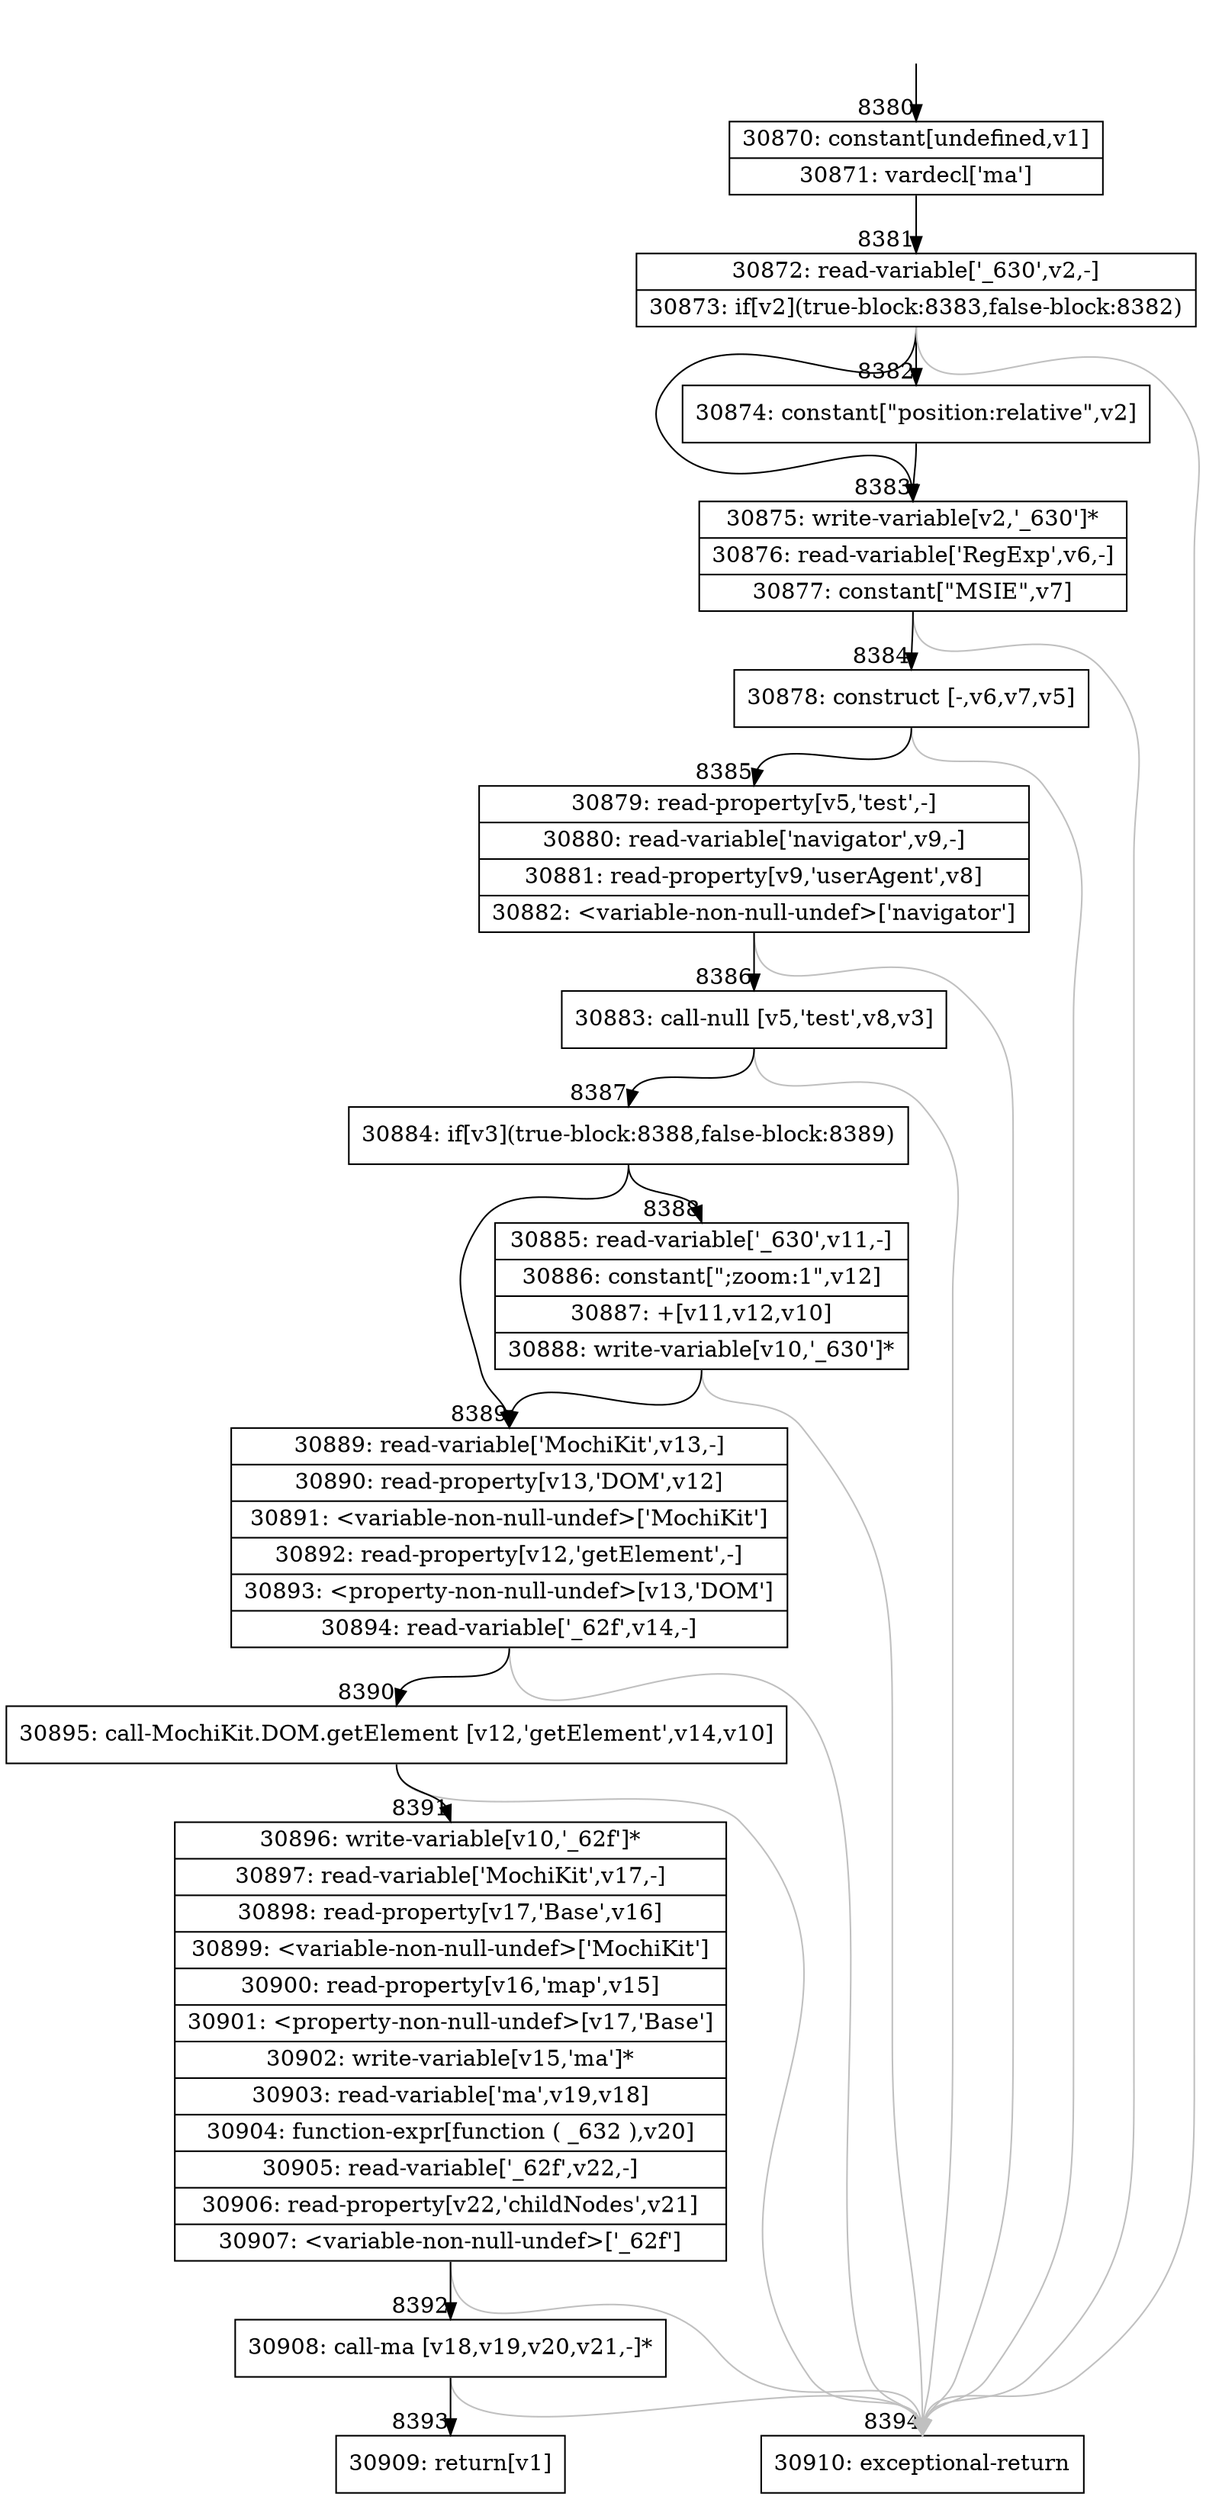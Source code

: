 digraph {
rankdir="TD"
BB_entry552[shape=none,label=""];
BB_entry552 -> BB8380 [tailport=s, headport=n, headlabel="    8380"]
BB8380 [shape=record label="{30870: constant[undefined,v1]|30871: vardecl['ma']}" ] 
BB8380 -> BB8381 [tailport=s, headport=n, headlabel="      8381"]
BB8381 [shape=record label="{30872: read-variable['_630',v2,-]|30873: if[v2](true-block:8383,false-block:8382)}" ] 
BB8381 -> BB8383 [tailport=s, headport=n, headlabel="      8383"]
BB8381 -> BB8382 [tailport=s, headport=n, headlabel="      8382"]
BB8381 -> BB8394 [tailport=s, headport=n, color=gray, headlabel="      8394"]
BB8382 [shape=record label="{30874: constant[\"position:relative\",v2]}" ] 
BB8382 -> BB8383 [tailport=s, headport=n]
BB8383 [shape=record label="{30875: write-variable[v2,'_630']*|30876: read-variable['RegExp',v6,-]|30877: constant[\"MSIE\",v7]}" ] 
BB8383 -> BB8384 [tailport=s, headport=n, headlabel="      8384"]
BB8383 -> BB8394 [tailport=s, headport=n, color=gray]
BB8384 [shape=record label="{30878: construct [-,v6,v7,v5]}" ] 
BB8384 -> BB8385 [tailport=s, headport=n, headlabel="      8385"]
BB8384 -> BB8394 [tailport=s, headport=n, color=gray]
BB8385 [shape=record label="{30879: read-property[v5,'test',-]|30880: read-variable['navigator',v9,-]|30881: read-property[v9,'userAgent',v8]|30882: \<variable-non-null-undef\>['navigator']}" ] 
BB8385 -> BB8386 [tailport=s, headport=n, headlabel="      8386"]
BB8385 -> BB8394 [tailport=s, headport=n, color=gray]
BB8386 [shape=record label="{30883: call-null [v5,'test',v8,v3]}" ] 
BB8386 -> BB8387 [tailport=s, headport=n, headlabel="      8387"]
BB8386 -> BB8394 [tailport=s, headport=n, color=gray]
BB8387 [shape=record label="{30884: if[v3](true-block:8388,false-block:8389)}" ] 
BB8387 -> BB8388 [tailport=s, headport=n, headlabel="      8388"]
BB8387 -> BB8389 [tailport=s, headport=n, headlabel="      8389"]
BB8388 [shape=record label="{30885: read-variable['_630',v11,-]|30886: constant[\";zoom:1\",v12]|30887: +[v11,v12,v10]|30888: write-variable[v10,'_630']*}" ] 
BB8388 -> BB8389 [tailport=s, headport=n]
BB8388 -> BB8394 [tailport=s, headport=n, color=gray]
BB8389 [shape=record label="{30889: read-variable['MochiKit',v13,-]|30890: read-property[v13,'DOM',v12]|30891: \<variable-non-null-undef\>['MochiKit']|30892: read-property[v12,'getElement',-]|30893: \<property-non-null-undef\>[v13,'DOM']|30894: read-variable['_62f',v14,-]}" ] 
BB8389 -> BB8390 [tailport=s, headport=n, headlabel="      8390"]
BB8389 -> BB8394 [tailport=s, headport=n, color=gray]
BB8390 [shape=record label="{30895: call-MochiKit.DOM.getElement [v12,'getElement',v14,v10]}" ] 
BB8390 -> BB8391 [tailport=s, headport=n, headlabel="      8391"]
BB8390 -> BB8394 [tailport=s, headport=n, color=gray]
BB8391 [shape=record label="{30896: write-variable[v10,'_62f']*|30897: read-variable['MochiKit',v17,-]|30898: read-property[v17,'Base',v16]|30899: \<variable-non-null-undef\>['MochiKit']|30900: read-property[v16,'map',v15]|30901: \<property-non-null-undef\>[v17,'Base']|30902: write-variable[v15,'ma']*|30903: read-variable['ma',v19,v18]|30904: function-expr[function ( _632 ),v20]|30905: read-variable['_62f',v22,-]|30906: read-property[v22,'childNodes',v21]|30907: \<variable-non-null-undef\>['_62f']}" ] 
BB8391 -> BB8392 [tailport=s, headport=n, headlabel="      8392"]
BB8391 -> BB8394 [tailport=s, headport=n, color=gray]
BB8392 [shape=record label="{30908: call-ma [v18,v19,v20,v21,-]*}" ] 
BB8392 -> BB8393 [tailport=s, headport=n, headlabel="      8393"]
BB8392 -> BB8394 [tailport=s, headport=n, color=gray]
BB8393 [shape=record label="{30909: return[v1]}" ] 
BB8394 [shape=record label="{30910: exceptional-return}" ] 
//#$~ 6032
}
